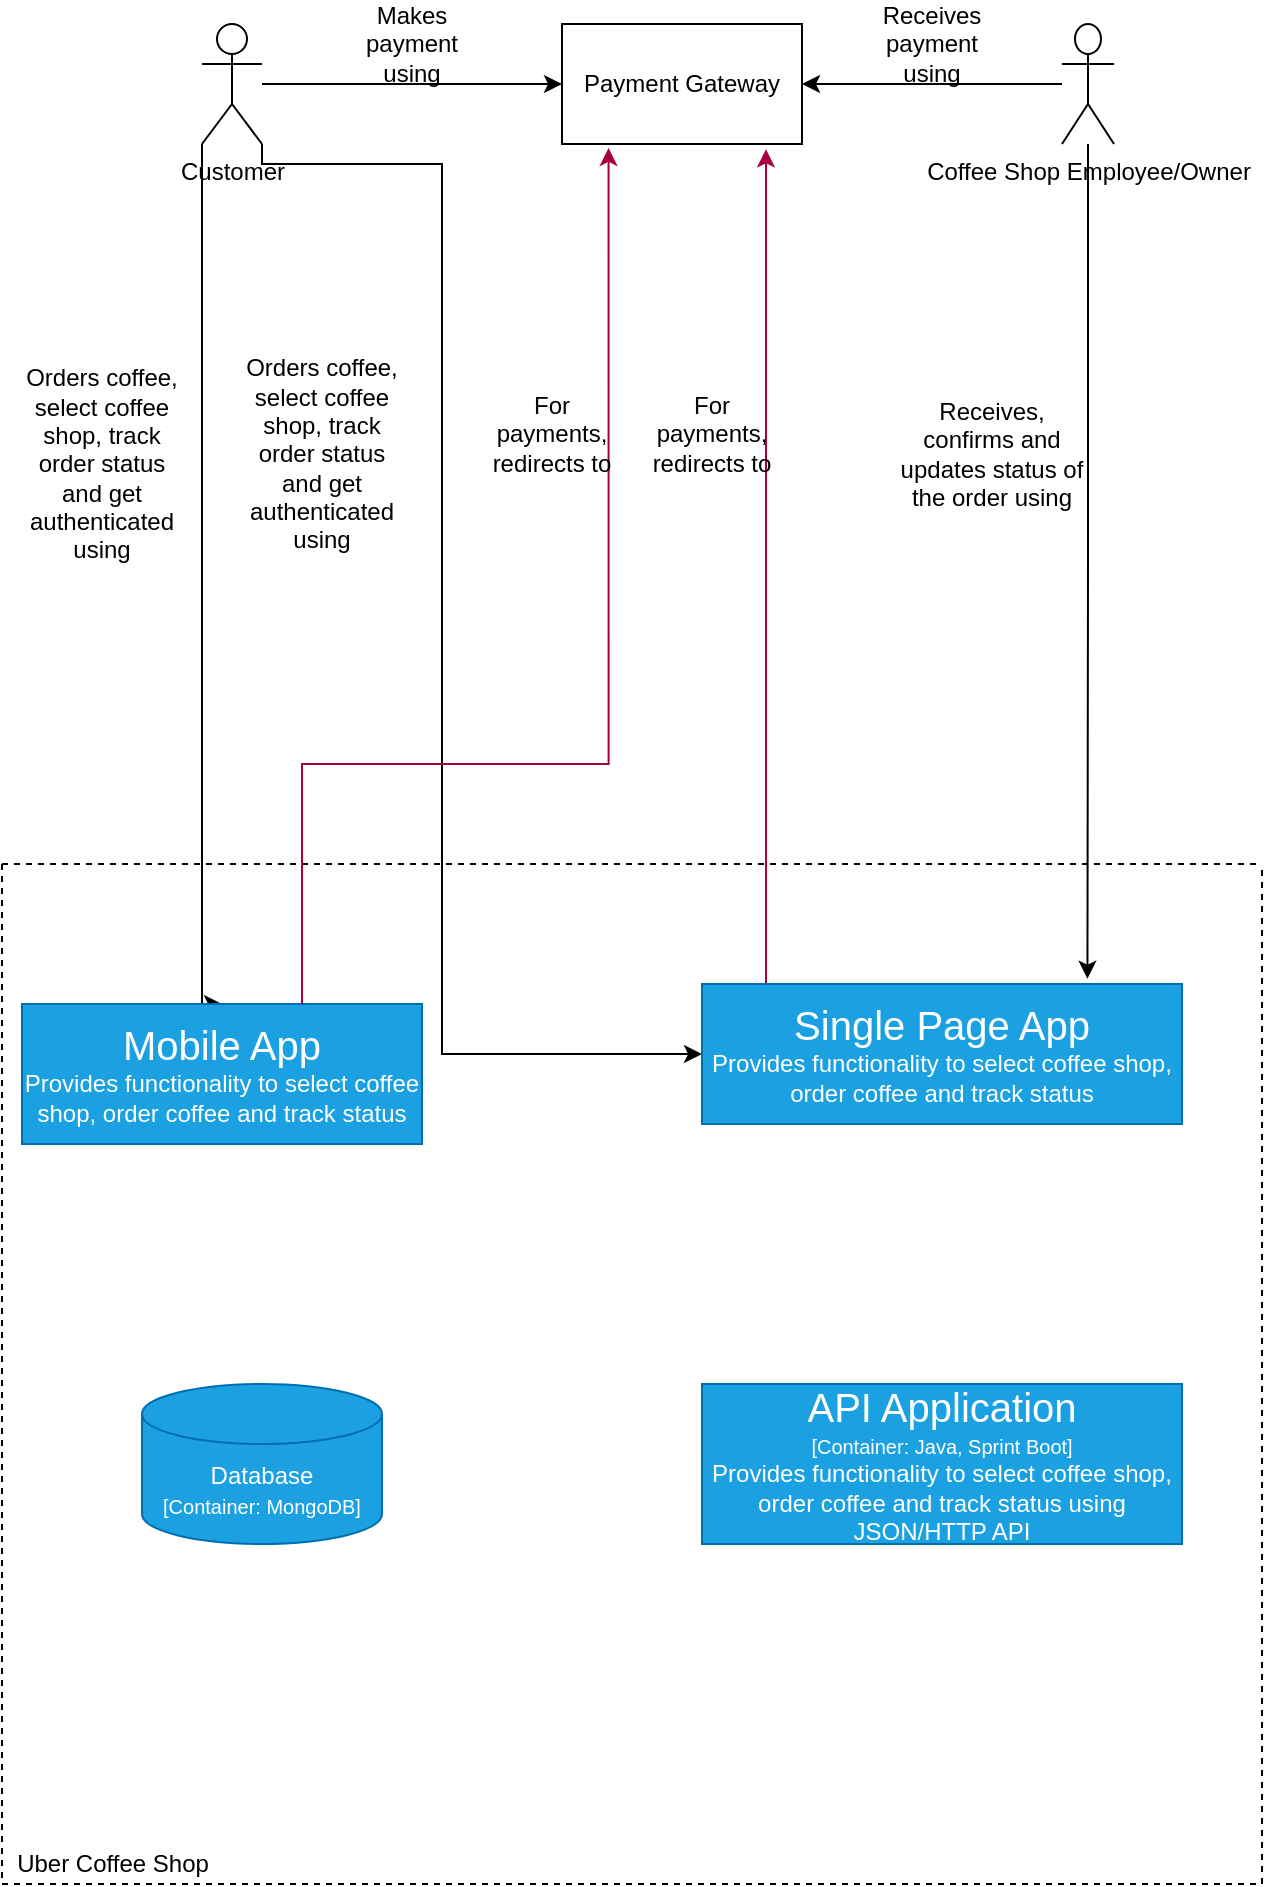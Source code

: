 <mxfile version="14.7.4" type="github">
  <diagram id="fK6YoVm5THp6q6ON8aku" name="Page-1">
    <mxGraphModel dx="782" dy="579" grid="1" gridSize="10" guides="1" tooltips="1" connect="1" arrows="1" fold="1" page="1" pageScale="1" pageWidth="850" pageHeight="1100" math="0" shadow="0">
      <root>
        <mxCell id="0" />
        <mxCell id="1" parent="0" />
        <mxCell id="Wu1C852Lp-hqCvcJk5wa-2" style="edgeStyle=orthogonalEdgeStyle;rounded=0;orthogonalLoop=1;jettySize=auto;html=1;" edge="1" parent="1" source="Wu1C852Lp-hqCvcJk5wa-3">
          <mxGeometry relative="1" as="geometry">
            <mxPoint x="380" y="310" as="targetPoint" />
          </mxGeometry>
        </mxCell>
        <mxCell id="Wu1C852Lp-hqCvcJk5wa-20" style="edgeStyle=orthogonalEdgeStyle;rounded=0;orthogonalLoop=1;jettySize=auto;html=1;entryX=0.5;entryY=0;entryDx=0;entryDy=0;" edge="1" parent="1" source="Wu1C852Lp-hqCvcJk5wa-3" target="Wu1C852Lp-hqCvcJk5wa-17">
          <mxGeometry relative="1" as="geometry">
            <Array as="points">
              <mxPoint x="200" y="450" />
              <mxPoint x="200" y="450" />
            </Array>
          </mxGeometry>
        </mxCell>
        <mxCell id="Wu1C852Lp-hqCvcJk5wa-21" style="edgeStyle=orthogonalEdgeStyle;rounded=0;orthogonalLoop=1;jettySize=auto;html=1;" edge="1" parent="1" source="Wu1C852Lp-hqCvcJk5wa-3" target="Wu1C852Lp-hqCvcJk5wa-18">
          <mxGeometry relative="1" as="geometry">
            <Array as="points">
              <mxPoint x="230" y="350" />
              <mxPoint x="320" y="350" />
              <mxPoint x="320" y="795" />
            </Array>
          </mxGeometry>
        </mxCell>
        <mxCell id="Wu1C852Lp-hqCvcJk5wa-3" value="Customer" style="shape=umlActor;verticalLabelPosition=bottom;verticalAlign=top;html=1;outlineConnect=0;" vertex="1" parent="1">
          <mxGeometry x="200" y="280" width="30" height="60" as="geometry" />
        </mxCell>
        <mxCell id="Wu1C852Lp-hqCvcJk5wa-4" style="edgeStyle=orthogonalEdgeStyle;rounded=0;orthogonalLoop=1;jettySize=auto;html=1;entryX=1;entryY=0.5;entryDx=0;entryDy=0;" edge="1" parent="1" source="Wu1C852Lp-hqCvcJk5wa-6" target="Wu1C852Lp-hqCvcJk5wa-9">
          <mxGeometry relative="1" as="geometry" />
        </mxCell>
        <mxCell id="Wu1C852Lp-hqCvcJk5wa-5" style="edgeStyle=orthogonalEdgeStyle;rounded=0;orthogonalLoop=1;jettySize=auto;html=1;entryX=0.803;entryY=-0.038;entryDx=0;entryDy=0;entryPerimeter=0;" edge="1" parent="1" source="Wu1C852Lp-hqCvcJk5wa-6" target="Wu1C852Lp-hqCvcJk5wa-18">
          <mxGeometry relative="1" as="geometry">
            <mxPoint x="645.04" y="650" as="targetPoint" />
          </mxGeometry>
        </mxCell>
        <mxCell id="Wu1C852Lp-hqCvcJk5wa-6" value="Coffee Shop Employee/Owner" style="shape=umlActor;verticalLabelPosition=bottom;verticalAlign=top;html=1;outlineConnect=0;" vertex="1" parent="1">
          <mxGeometry x="630" y="280" width="26" height="60" as="geometry" />
        </mxCell>
        <mxCell id="Wu1C852Lp-hqCvcJk5wa-7" style="edgeStyle=orthogonalEdgeStyle;rounded=0;orthogonalLoop=1;jettySize=auto;html=1;exitX=0.75;exitY=0;exitDx=0;exitDy=0;entryX=0.85;entryY=1.044;entryDx=0;entryDy=0;entryPerimeter=0;fillColor=#d80073;strokeColor=#A50040;" edge="1" parent="1" source="Wu1C852Lp-hqCvcJk5wa-18" target="Wu1C852Lp-hqCvcJk5wa-9">
          <mxGeometry relative="1" as="geometry">
            <Array as="points">
              <mxPoint x="482" y="760" />
            </Array>
            <mxPoint x="440" y="650" as="sourcePoint" />
            <mxPoint x="490" y="350" as="targetPoint" />
          </mxGeometry>
        </mxCell>
        <mxCell id="Wu1C852Lp-hqCvcJk5wa-9" value="Payment Gateway" style="rounded=0;whiteSpace=wrap;html=1;" vertex="1" parent="1">
          <mxGeometry x="380" y="280" width="120" height="60" as="geometry" />
        </mxCell>
        <mxCell id="Wu1C852Lp-hqCvcJk5wa-10" value="Orders coffee, select coffee shop, track order status and get authenticated using" style="text;html=1;strokeColor=none;fillColor=none;align=center;verticalAlign=middle;whiteSpace=wrap;rounded=0;" vertex="1" parent="1">
          <mxGeometry x="220" y="460" width="80" height="70" as="geometry" />
        </mxCell>
        <mxCell id="Wu1C852Lp-hqCvcJk5wa-11" value="Makes payment using" style="text;html=1;strokeColor=none;fillColor=none;align=center;verticalAlign=middle;whiteSpace=wrap;rounded=0;" vertex="1" parent="1">
          <mxGeometry x="280" y="270" width="50" height="40" as="geometry" />
        </mxCell>
        <mxCell id="Wu1C852Lp-hqCvcJk5wa-12" value="Receives payment using" style="text;html=1;strokeColor=none;fillColor=none;align=center;verticalAlign=middle;whiteSpace=wrap;rounded=0;" vertex="1" parent="1">
          <mxGeometry x="540" y="270" width="50" height="40" as="geometry" />
        </mxCell>
        <mxCell id="Wu1C852Lp-hqCvcJk5wa-13" value="Receives,&lt;br&gt;confirms and updates status of the order using" style="text;html=1;strokeColor=none;fillColor=none;align=center;verticalAlign=middle;whiteSpace=wrap;rounded=0;" vertex="1" parent="1">
          <mxGeometry x="540" y="475" width="110" height="40" as="geometry" />
        </mxCell>
        <mxCell id="Wu1C852Lp-hqCvcJk5wa-14" value="For payments, redirects to" style="text;html=1;strokeColor=none;fillColor=none;align=center;verticalAlign=middle;whiteSpace=wrap;rounded=0;" vertex="1" parent="1">
          <mxGeometry x="420" y="465" width="70" height="40" as="geometry" />
        </mxCell>
        <mxCell id="Wu1C852Lp-hqCvcJk5wa-15" value="" style="swimlane;startSize=0;dashed=1;" vertex="1" parent="1">
          <mxGeometry x="100" y="700" width="630" height="510" as="geometry">
            <mxRectangle x="100" y="700" width="50" height="40" as="alternateBounds" />
          </mxGeometry>
        </mxCell>
        <mxCell id="Wu1C852Lp-hqCvcJk5wa-16" value="Uber Coffee Shop" style="text;html=1;align=center;verticalAlign=middle;resizable=0;points=[];autosize=1;strokeColor=none;" vertex="1" parent="Wu1C852Lp-hqCvcJk5wa-15">
          <mxGeometry y="490" width="110" height="20" as="geometry" />
        </mxCell>
        <mxCell id="Wu1C852Lp-hqCvcJk5wa-17" value="&lt;font style=&quot;font-size: 20px&quot;&gt;Mobile App&lt;br&gt;&lt;/font&gt;Provides functionality to select coffee shop, order coffee and track status" style="rounded=0;whiteSpace=wrap;html=1;fillColor=#1ba1e2;strokeColor=#006EAF;fontColor=#ffffff;" vertex="1" parent="Wu1C852Lp-hqCvcJk5wa-15">
          <mxGeometry x="10" y="70" width="200" height="70" as="geometry" />
        </mxCell>
        <mxCell id="Wu1C852Lp-hqCvcJk5wa-18" value="&lt;font style=&quot;font-size: 20px&quot;&gt;Single Page App&lt;br&gt;&lt;/font&gt;Provides functionality to select coffee shop, order coffee and track status" style="rounded=0;whiteSpace=wrap;html=1;fillColor=#1ba1e2;strokeColor=#006EAF;fontColor=#ffffff;" vertex="1" parent="Wu1C852Lp-hqCvcJk5wa-15">
          <mxGeometry x="350" y="60" width="240" height="70" as="geometry" />
        </mxCell>
        <mxCell id="Wu1C852Lp-hqCvcJk5wa-25" value="&lt;font&gt;&lt;span style=&quot;font-size: 20px&quot;&gt;API Application&lt;/span&gt;&lt;br&gt;&lt;font style=&quot;font-size: 10px&quot;&gt;[Container: Java, Sprint Boot]&lt;/font&gt;&lt;br&gt;&lt;/font&gt;Provides functionality to select coffee shop, order coffee and track status using JSON/HTTP API" style="rounded=0;whiteSpace=wrap;html=1;fillColor=#1ba1e2;strokeColor=#006EAF;fontColor=#ffffff;" vertex="1" parent="Wu1C852Lp-hqCvcJk5wa-15">
          <mxGeometry x="350" y="260" width="240" height="80" as="geometry" />
        </mxCell>
        <mxCell id="Wu1C852Lp-hqCvcJk5wa-26" value="Database&lt;br&gt;&lt;font style=&quot;font-size: 10px&quot;&gt;[Container: MongoDB]&lt;/font&gt;" style="shape=cylinder3;whiteSpace=wrap;html=1;boundedLbl=1;backgroundOutline=1;size=15;fillColor=#1ba1e2;strokeColor=#006EAF;fontColor=#ffffff;" vertex="1" parent="Wu1C852Lp-hqCvcJk5wa-15">
          <mxGeometry x="70" y="260" width="120" height="80" as="geometry" />
        </mxCell>
        <mxCell id="Wu1C852Lp-hqCvcJk5wa-22" value="Orders coffee, select coffee shop, track order status and get authenticated using" style="text;html=1;strokeColor=none;fillColor=none;align=center;verticalAlign=middle;whiteSpace=wrap;rounded=0;" vertex="1" parent="1">
          <mxGeometry x="110" y="465" width="80" height="70" as="geometry" />
        </mxCell>
        <mxCell id="Wu1C852Lp-hqCvcJk5wa-23" style="edgeStyle=orthogonalEdgeStyle;rounded=0;orthogonalLoop=1;jettySize=auto;html=1;entryX=0.194;entryY=1.033;entryDx=0;entryDy=0;entryPerimeter=0;fillColor=#d80073;strokeColor=#A50040;" edge="1" parent="1" source="Wu1C852Lp-hqCvcJk5wa-17" target="Wu1C852Lp-hqCvcJk5wa-9">
          <mxGeometry relative="1" as="geometry">
            <Array as="points">
              <mxPoint x="250" y="650" />
              <mxPoint x="403" y="650" />
            </Array>
          </mxGeometry>
        </mxCell>
        <mxCell id="Wu1C852Lp-hqCvcJk5wa-24" value="For payments, redirects to" style="text;html=1;strokeColor=none;fillColor=none;align=center;verticalAlign=middle;whiteSpace=wrap;rounded=0;" vertex="1" parent="1">
          <mxGeometry x="340" y="465" width="70" height="40" as="geometry" />
        </mxCell>
      </root>
    </mxGraphModel>
  </diagram>
</mxfile>
